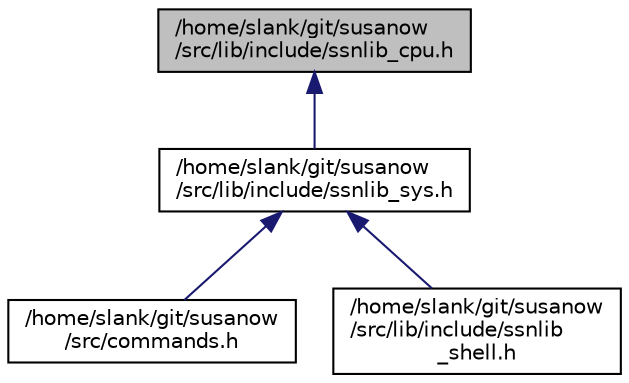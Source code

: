 digraph "/home/slank/git/susanow/src/lib/include/ssnlib_cpu.h"
{
  edge [fontname="Helvetica",fontsize="10",labelfontname="Helvetica",labelfontsize="10"];
  node [fontname="Helvetica",fontsize="10",shape=record];
  Node1 [label="/home/slank/git/susanow\l/src/lib/include/ssnlib_cpu.h",height=0.2,width=0.4,color="black", fillcolor="grey75", style="filled", fontcolor="black"];
  Node1 -> Node2 [dir="back",color="midnightblue",fontsize="10",style="solid",fontname="Helvetica"];
  Node2 [label="/home/slank/git/susanow\l/src/lib/include/ssnlib_sys.h",height=0.2,width=0.4,color="black", fillcolor="white", style="filled",URL="$ssnlib__sys_8h.html",tooltip="susanow lib top header "];
  Node2 -> Node3 [dir="back",color="midnightblue",fontsize="10",style="solid",fontname="Helvetica"];
  Node3 [label="/home/slank/git/susanow\l/src/commands.h",height=0.2,width=0.4,color="black", fillcolor="white", style="filled",URL="$commands_8h_source.html"];
  Node2 -> Node4 [dir="back",color="midnightblue",fontsize="10",style="solid",fontname="Helvetica"];
  Node4 [label="/home/slank/git/susanow\l/src/lib/include/ssnlib\l_shell.h",height=0.2,width=0.4,color="black", fillcolor="white", style="filled",URL="$ssnlib__shell_8h.html",tooltip="include shell implementation "];
}
